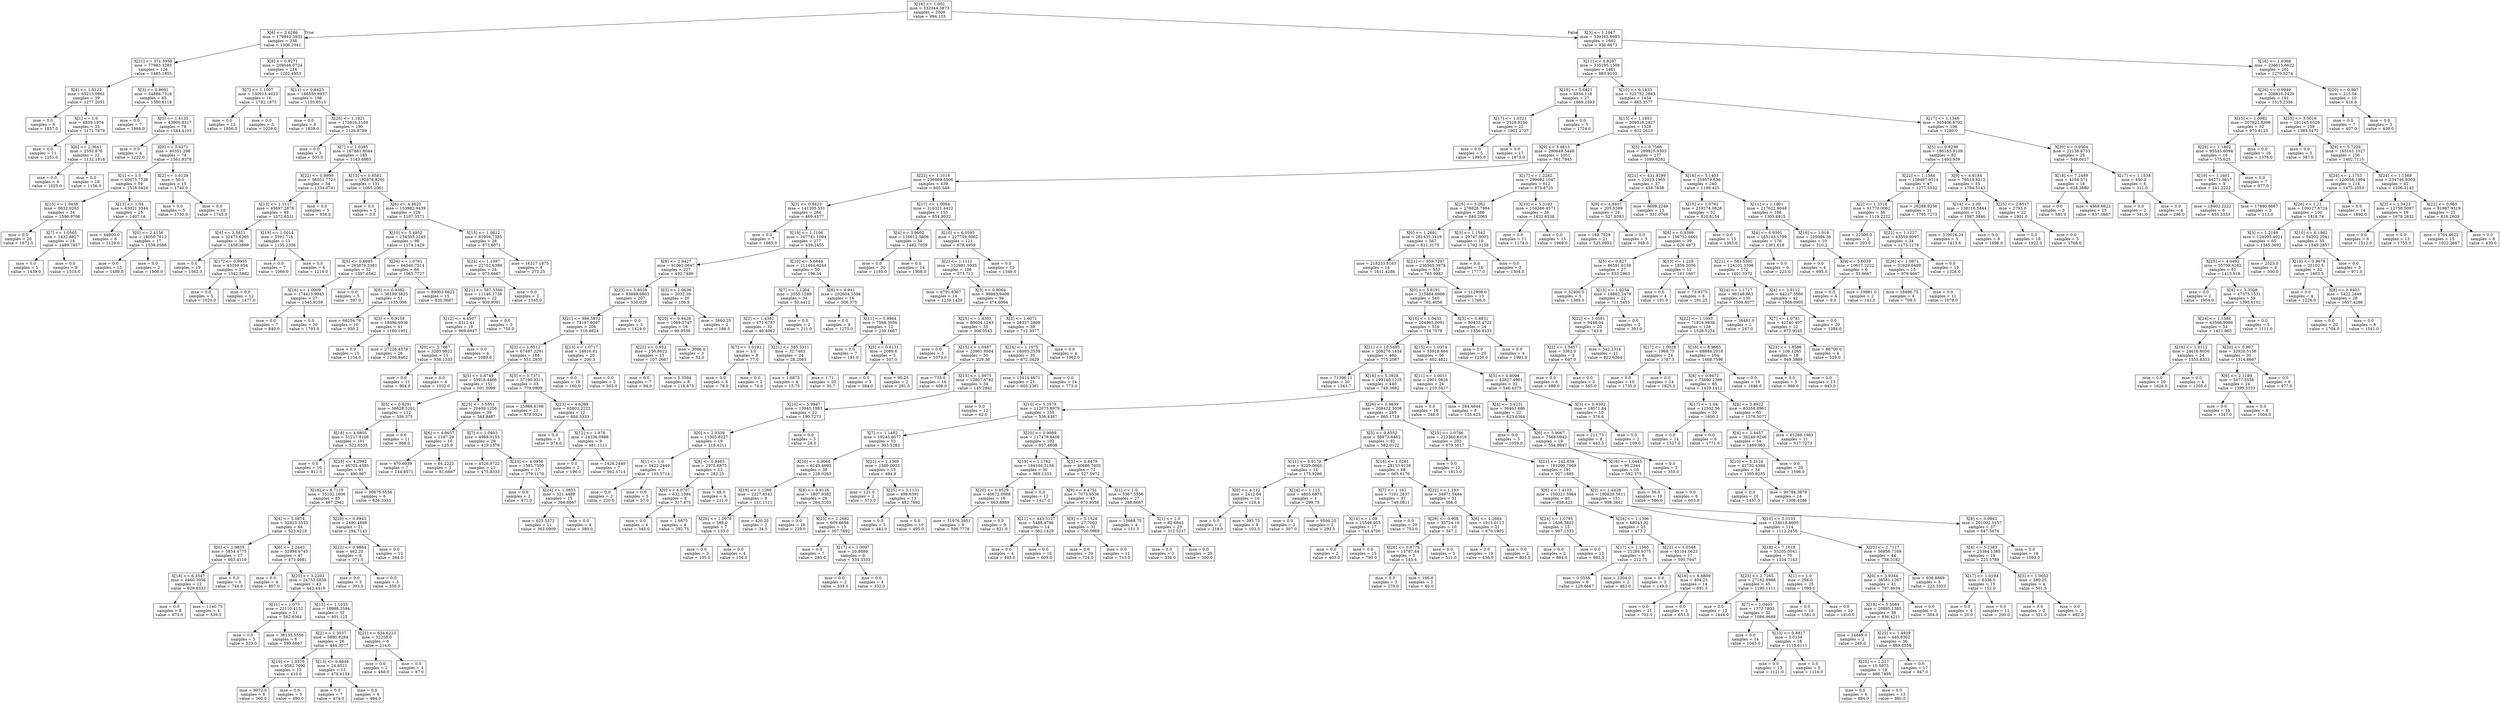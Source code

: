 digraph Tree {
node [shape=box] ;
0 [label="X[16] <= 1.002\nmse = 332044.3873\nsamples = 2000\nvalue = 994.133"] ;
1 [label="X[6] <= 3.6286\nmse = 179842.3932\nsamples = 338\nvalue = 1306.2041"] ;
0 -> 1 [labeldistance=2.5, labelangle=45, headlabel="True"] ;
2 [label="X[21] <= 371.3958\nmse = 77983.3285\nsamples = 124\nvalue = 1485.1855"] ;
1 -> 2 ;
3 [label="X[4] <= 1.8123\nmse = 65215.0861\nsamples = 39\nvalue = 1277.2051"] ;
2 -> 3 ;
4 [label="mse = 0.0\nsamples = 6\nvalue = 1857.0"] ;
3 -> 4 ;
5 [label="X[1] <= 1.0\nmse = 4839.1974\nsamples = 33\nvalue = 1171.7879"] ;
3 -> 5 ;
6 [label="mse = 0.0\nsamples = 11\nvalue = 1251.0"] ;
5 -> 6 ;
7 [label="X[6] <= 2.3641\nmse = 2552.876\nsamples = 22\nvalue = 1132.1818"] ;
5 -> 7 ;
8 [label="mse = 0.0\nsamples = 4\nvalue = 1025.0"] ;
7 -> 8 ;
9 [label="mse = 0.0\nsamples = 18\nvalue = 1156.0"] ;
7 -> 9 ;
10 [label="X[3] <= 0.8691\nmse = 54888.7316\nsamples = 85\nvalue = 1580.6118"] ;
2 -> 10 ;
11 [label="mse = 0.0\nsamples = 7\nvalue = 1984.0"] ;
10 -> 11 ;
12 [label="X[0] <= 1.4135\nmse = 43900.8317\nsamples = 78\nvalue = 1544.4103"] ;
10 -> 12 ;
13 [label="mse = 0.0\nsamples = 4\nvalue = 1222.0"] ;
12 -> 13 ;
14 [label="X[9] <= 3.4271\nmse = 40351.298\nsamples = 74\nvalue = 1561.8378"] ;
12 -> 14 ;
15 [label="X[1] <= 1.0\nmse = 40475.7736\nsamples = 59\nvalue = 1516.5424"] ;
14 -> 15 ;
16 [label="X[15] <= 1.0438\nmse = 8632.0285\nsamples = 34\nvalue = 1596.9706"] ;
15 -> 16 ;
17 [label="mse = 0.0\nsamples = 20\nvalue = 1672.0"] ;
16 -> 17 ;
18 [label="X[7] <= 1.0565\nmse = 1432.8827\nsamples = 14\nvalue = 1489.7857"] ;
16 -> 18 ;
19 [label="mse = 0.0\nsamples = 5\nvalue = 1439.0"] ;
18 -> 19 ;
20 [label="mse = 0.0\nsamples = 9\nvalue = 1518.0"] ;
18 -> 20 ;
21 [label="X[13] <= 1.04\nmse = 63021.3344\nsamples = 25\nvalue = 1407.16"] ;
15 -> 21 ;
22 [label="mse = 44800.0\nsamples = 8\nvalue = 1129.0"] ;
21 -> 22 ;
23 [label="X[0] <= 2.4156\nmse = 18050.7612\nsamples = 17\nvalue = 1538.0588"] ;
21 -> 23 ;
24 [label="mse = 0.0\nsamples = 15\nvalue = 1489.0"] ;
23 -> 24 ;
25 [label="mse = 0.0\nsamples = 2\nvalue = 1906.0"] ;
23 -> 25 ;
26 [label="X[2] <= 1.6129\nmse = 50.0\nsamples = 15\nvalue = 1740.0"] ;
14 -> 26 ;
27 [label="mse = 0.0\nsamples = 5\nvalue = 1730.0"] ;
26 -> 27 ;
28 [label="mse = 0.0\nsamples = 10\nvalue = 1745.0"] ;
26 -> 28 ;
29 [label="X[8] <= 0.9271\nmse = 209546.0724\nsamples = 214\nvalue = 1202.4953"] ;
1 -> 29 ;
30 [label="X[7] <= 1.1007\nmse = 130913.4023\nsamples = 16\nvalue = 1782.1875"] ;
29 -> 30 ;
31 [label="mse = 0.0\nsamples = 13\nvalue = 1956.0"] ;
30 -> 31 ;
32 [label="mse = 0.0\nsamples = 3\nvalue = 1029.0"] ;
30 -> 32 ;
33 [label="X[11] <= 0.8423\nmse = 186550.8937\nsamples = 198\nvalue = 1155.6515"] ;
29 -> 33 ;
34 [label="mse = 0.0\nsamples = 8\nvalue = 1839.0"] ;
33 -> 34 ;
35 [label="X[25] <= 1.1821\nmse = 173916.1169\nsamples = 190\nvalue = 1126.8789"] ;
33 -> 35 ;
36 [label="mse = 0.0\nsamples = 5\nvalue = 505.0"] ;
35 -> 36 ;
37 [label="X[7] <= 1.0385\nmse = 167881.8044\nsamples = 185\nvalue = 1143.6865"] ;
35 -> 37 ;
38 [label="X[22] <= 0.9999\nmse = 56051.7723\nsamples = 54\nvalue = 1334.0741"] ;
37 -> 38 ;
39 [label="X[13] <= 1.1117\nmse = 45697.2878\nsamples = 49\nvalue = 1372.6531"] ;
38 -> 39 ;
40 [label="X[4] <= 3.5811\nmse = 32473.6265\nsamples = 36\nvalue = 1458.3889"] ;
39 -> 40 ;
41 [label="mse = 0.0\nsamples = 19\nvalue = 1562.0"] ;
40 -> 41 ;
42 [label="X[17] <= 0.9935\nmse = 43359.654\nsamples = 17\nvalue = 1342.5882"] ;
40 -> 42 ;
43 [label="mse = 0.0\nsamples = 5\nvalue = 1020.0"] ;
42 -> 43 ;
44 [label="mse = 0.0\nsamples = 12\nvalue = 1477.0"] ;
42 -> 44 ;
45 [label="X[19] <= 1.0014\nmse = 5591.716\nsamples = 13\nvalue = 1135.2308"] ;
39 -> 45 ;
46 [label="mse = 0.0\nsamples = 7\nvalue = 1066.0"] ;
45 -> 46 ;
47 [label="mse = 0.0\nsamples = 6\nvalue = 1216.0"] ;
45 -> 47 ;
48 [label="mse = 0.0\nsamples = 5\nvalue = 956.0"] ;
38 -> 48 ;
49 [label="X[13] <= 0.8581\nmse = 192878.8201\nsamples = 131\nvalue = 1065.2061"] ;
37 -> 49 ;
50 [label="mse = 0.0\nsamples = 5\nvalue = 3.0"] ;
49 -> 50 ;
51 [label="X[6] <= 4.4625\nmse = 153982.9439\nsamples = 126\nvalue = 1107.3571"] ;
49 -> 51 ;
52 [label="X[10] <= 5.4952\nmse = 154505.2245\nsamples = 98\nvalue = 1174.1429"] ;
51 -> 52 ;
53 [label="X[5] <= 0.8695\nmse = 265876.5381\nsamples = 32\nvalue = 1397.6562"] ;
52 -> 53 ;
54 [label="X[16] <= 1.0009\nmse = 174415.9945\nsamples = 27\nvalue = 1545.9259"] ;
53 -> 54 ;
55 [label="mse = 0.0\nsamples = 7\nvalue = 840.0"] ;
54 -> 55 ;
56 [label="mse = 0.0\nsamples = 20\nvalue = 1793.0"] ;
54 -> 56 ;
57 [label="mse = 0.0\nsamples = 5\nvalue = 597.0"] ;
53 -> 57 ;
58 [label="X[24] <= 1.0761\nmse = 64540.7514\nsamples = 66\nvalue = 1065.7727"] ;
52 -> 58 ;
59 [label="X[8] <= 0.9382\nmse = 36199.3825\nsamples = 51\nvalue = 1135.098"] ;
58 -> 59 ;
60 [label="mse = 66254.76\nsamples = 10\nvalue = 950.2"] ;
59 -> 60 ;
61 [label="X[3] <= 0.9158\nmse = 18496.6936\nsamples = 41\nvalue = 1180.1951"] ;
59 -> 61 ;
62 [label="mse = 0.0\nsamples = 15\nvalue = 1134.0"] ;
61 -> 62 ;
63 [label="mse = 27226.4379\nsamples = 26\nvalue = 1206.8462"] ;
61 -> 63 ;
64 [label="mse = 89003.6622\nsamples = 15\nvalue = 830.0667"] ;
58 -> 64 ;
65 [label="X[15] <= 1.0812\nmse = 81904.7385\nsamples = 28\nvalue = 873.6071"] ;
51 -> 65 ;
66 [label="X[24] <= 1.1097\nmse = 22752.6389\nsamples = 24\nvalue = 973.6667"] ;
65 -> 66 ;
67 [label="X[21] <= 587.3346\nmse = 11146.1736\nsamples = 22\nvalue = 939.9091"] ;
66 -> 67 ;
68 [label="X[12] <= 4.4507\nmse = 6312.41\nsamples = 19\nvalue = 969.8947"] ;
67 -> 68 ;
69 [label="X[0] <= 3.7867\nmse = 3203.9822\nsamples = 15\nvalue = 938.1333"] ;
68 -> 69 ;
70 [label="mse = 0.0\nsamples = 11\nvalue = 904.0"] ;
69 -> 70 ;
71 [label="mse = 0.0\nsamples = 4\nvalue = 1032.0"] ;
69 -> 71 ;
72 [label="mse = 0.0\nsamples = 4\nvalue = 1089.0"] ;
68 -> 72 ;
73 [label="mse = 0.0\nsamples = 3\nvalue = 750.0"] ;
67 -> 73 ;
74 [label="mse = 0.0\nsamples = 2\nvalue = 1345.0"] ;
66 -> 74 ;
75 [label="mse = 16317.1875\nsamples = 4\nvalue = 273.25"] ;
65 -> 75 ;
76 [label="X[3] <= 1.1947\nmse = 339163.8983\nsamples = 1662\nvalue = 930.6673"] ;
0 -> 76 [labeldistance=2.5, labelangle=-45, headlabel="False"] ;
77 [label="X[11] <= 0.8207\nmse = 335195.1508\nsamples = 1461\nvalue = 883.9103"] ;
76 -> 77 ;
78 [label="X[18] <= 5.6421\nmse = 6856.118\nsamples = 27\nvalue = 1869.2593"] ;
77 -> 78 ;
79 [label="X[17] <= 1.0321\nmse = 2528.9256\nsamples = 22\nvalue = 1902.2727"] ;
78 -> 79 ;
80 [label="mse = 0.0\nsamples = 5\nvalue = 1995.0"] ;
79 -> 80 ;
81 [label="mse = 0.0\nsamples = 17\nvalue = 1875.0"] ;
79 -> 81 ;
82 [label="mse = 0.0\nsamples = 5\nvalue = 1724.0"] ;
78 -> 82 ;
83 [label="X[10] <= 6.1433\nmse = 322752.2883\nsamples = 1434\nvalue = 865.3577"] ;
77 -> 83 ;
84 [label="X[13] <= 1.1953\nmse = 309318.2427\nsamples = 1328\nvalue = 832.2613"] ;
83 -> 84 ;
85 [label="X[9] <= 3.4613\nmse = 290649.5448\nsamples = 1051\nvalue = 761.7945"] ;
84 -> 85 ;
86 [label="X[22] <= 1.1018\nmse = 236969.5506\nsamples = 439\nvalue = 605.549"] ;
85 -> 86 ;
87 [label="X[3] <= 0.8423\nmse = 141205.551\nsamples = 284\nvalue = 469.4577"] ;
86 -> 87 ;
88 [label="mse = 0.0\nsamples = 7\nvalue = 1665.0"] ;
87 -> 88 ;
89 [label="X[19] <= 1.1106\nmse = 107741.1094\nsamples = 277\nvalue = 439.2455"] ;
87 -> 89 ;
90 [label="X[9] <= 2.9427\nmse = 91062.0647\nsamples = 227\nvalue = 492.7489"] ;
89 -> 90 ;
91 [label="X[23] <= 5.6039\nmse = 83889.6803\nsamples = 207\nvalue = 530.029"] ;
90 -> 91 ;
92 [label="X[21] <= 986.5872\nmse = 73197.8097\nsamples = 204\nvalue = 516.8824"] ;
91 -> 92 ;
93 [label="X[2] <= 1.6512\nmse = 67487.2291\nsamples = 184\nvalue = 551.2935"] ;
92 -> 93 ;
94 [label="X[5] <= 0.8749\nmse = 55918.4486\nsamples = 151\nvalue = 501.5099"] ;
93 -> 94 ;
95 [label="X[5] <= 0.8291\nmse = 56628.5201\nsamples = 112\nvalue = 556.375"] ;
94 -> 95 ;
96 [label="X[18] <= 4.8805\nmse = 51217.8106\nsamples = 101\nvalue = 522.6535"] ;
95 -> 96 ;
97 [label="mse = 0.0\nsamples = 10\nvalue = 811.0"] ;
96 -> 97 ;
98 [label="X[25] <= 4.2982\nmse = 46705.4385\nsamples = 91\nvalue = 490.967"] ;
96 -> 98 ;
99 [label="X[18] <= 8.7119\nmse = 35102.1606\nsamples = 85\nvalue = 467.2941"] ;
98 -> 99 ;
100 [label="X[4] <= 5.0874\nmse = 32823.3533\nsamples = 64\nvalue = 523.9219"] ;
99 -> 100 ;
101 [label="X[0] <= 1.9835\nmse = 5854.4775\nsamples = 17\nvalue = 663.4118"] ;
100 -> 101 ;
102 [label="X[18] <= 6.3547\nmse = 4460.3056\nsamples = 12\nvalue = 629.8333"] ;
101 -> 102 ;
103 [label="mse = 0.0\nsamples = 8\nvalue = 675.0"] ;
102 -> 103 ;
104 [label="mse = 1140.75\nsamples = 4\nvalue = 539.5"] ;
102 -> 104 ;
105 [label="mse = 0.0\nsamples = 5\nvalue = 744.0"] ;
101 -> 105 ;
106 [label="X[6] <= 2.2443\nmse = 32994.6745\nsamples = 47\nvalue = 473.4681"] ;
100 -> 106 ;
107 [label="mse = 0.0\nsamples = 4\nvalue = 807.0"] ;
106 -> 107 ;
108 [label="X[25] <= 3.2202\nmse = 24753.0838\nsamples = 43\nvalue = 442.4419"] ;
106 -> 108 ;
109 [label="X[11] <= 1.073\nmse = 22110.4132\nsamples = 11\nvalue = 562.6364"] ;
108 -> 109 ;
110 [label="mse = 0.0\nsamples = 5\nvalue = 523.0"] ;
109 -> 110 ;
111 [label="mse = 38135.5556\nsamples = 6\nvalue = 595.6667"] ;
109 -> 111 ;
112 [label="X[13] <= 1.1033\nmse = 18988.3594\nsamples = 32\nvalue = 401.125"] ;
108 -> 112 ;
113 [label="X[2] <= 1.3037\nmse = 5980.8284\nsamples = 26\nvalue = 444.3077"] ;
112 -> 113 ;
114 [label="X[19] <= 1.0376\nmse = 9582.7692\nsamples = 13\nvalue = 410.0"] ;
113 -> 114 ;
115 [label="mse = 9072.0\nsamples = 8\nvalue = 360.0"] ;
114 -> 115 ;
116 [label="mse = 0.0\nsamples = 5\nvalue = 490.0"] ;
114 -> 116 ;
117 [label="X[13] <= 0.9846\nmse = 24.8521\nsamples = 13\nvalue = 478.6154"] ;
113 -> 117 ;
118 [label="mse = 0.0\nsamples = 7\nvalue = 474.0"] ;
117 -> 118 ;
119 [label="mse = 0.0\nsamples = 6\nvalue = 484.0"] ;
117 -> 119 ;
120 [label="X[21] <= 634.6223\nmse = 32258.0\nsamples = 6\nvalue = 214.0"] ;
112 -> 120 ;
121 [label="mse = 0.0\nsamples = 2\nvalue = 468.0"] ;
120 -> 121 ;
122 [label="mse = 0.0\nsamples = 4\nvalue = 87.0"] ;
120 -> 122 ;
123 [label="X[20] <= 0.8943\nmse = 2490.4898\nsamples = 21\nvalue = 294.7143"] ;
99 -> 123 ;
124 [label="X[22] <= 0.9884\nmse = 462.25\nsamples = 6\nvalue = 371.5"] ;
123 -> 124 ;
125 [label="mse = 0.0\nsamples = 3\nvalue = 393.0"] ;
124 -> 125 ;
126 [label="mse = 0.0\nsamples = 3\nvalue = 350.0"] ;
124 -> 126 ;
127 [label="mse = 0.0\nsamples = 15\nvalue = 264.0"] ;
123 -> 127 ;
128 [label="mse = 90675.5556\nsamples = 6\nvalue = 826.3333"] ;
98 -> 128 ;
129 [label="mse = 0.0\nsamples = 11\nvalue = 866.0"] ;
95 -> 129 ;
130 [label="X[25] <= 3.5551\nmse = 20409.1256\nsamples = 39\nvalue = 343.9487"] ;
94 -> 130 ;
131 [label="X[6] <= 4.8637\nmse = 1187.29\nsamples = 10\nvalue = 125.9"] ;
130 -> 131 ;
132 [label="mse = 470.6939\nsamples = 7\nvalue = 144.8571"] ;
131 -> 132 ;
133 [label="mse = 64.2222\nsamples = 3\nvalue = 81.6667"] ;
131 -> 133 ;
134 [label="X[7] <= 1.0403\nmse = 4989.0155\nsamples = 29\nvalue = 419.1379"] ;
130 -> 134 ;
135 [label="mse = 4326.9722\nsamples = 12\nvalue = 475.8333"] ;
134 -> 135 ;
136 [label="X[23] <= 4.0956\nmse = 1585.7509\nsamples = 17\nvalue = 379.1176"] ;
134 -> 136 ;
137 [label="mse = 0.0\nsamples = 2\nvalue = 471.0"] ;
136 -> 137 ;
138 [label="X[24] <= 1.0853\nmse = 521.4489\nsamples = 15\nvalue = 366.8667"] ;
136 -> 138 ;
139 [label="mse = 625.5372\nsamples = 11\nvalue = 362.0909"] ;
138 -> 139 ;
140 [label="mse = 0.0\nsamples = 4\nvalue = 380.0"] ;
138 -> 140 ;
141 [label="X[5] <= 0.7371\nmse = 57190.9311\nsamples = 33\nvalue = 779.0909"] ;
93 -> 141 ;
142 [label="mse = 25988.6168\nsamples = 21\nvalue = 878.9524"] ;
141 -> 142 ;
143 [label="X[23] <= 4.6269\nmse = 63803.2222\nsamples = 12\nvalue = 604.3333"] ;
141 -> 143 ;
144 [label="mse = 0.0\nsamples = 3\nvalue = 974.0"] ;
143 -> 144 ;
145 [label="X[12] <= 1.878\nmse = 24336.0988\nsamples = 9\nvalue = 481.1111"] ;
143 -> 145 ;
146 [label="mse = 0.0\nsamples = 2\nvalue = 196.0"] ;
145 -> 146 ;
147 [label="mse = 1428.2449\nsamples = 7\nvalue = 562.5714"] ;
145 -> 147 ;
148 [label="X[13] <= 1.0717\nmse = 14616.81\nsamples = 20\nvalue = 200.3"] ;
92 -> 148 ;
149 [label="mse = 0.0\nsamples = 18\nvalue = 160.0"] ;
148 -> 149 ;
150 [label="mse = 0.0\nsamples = 2\nvalue = 563.0"] ;
148 -> 150 ;
151 [label="mse = 0.0\nsamples = 3\nvalue = 1424.0"] ;
91 -> 151 ;
152 [label="X[3] <= 1.0636\nmse = 2032.39\nsamples = 20\nvalue = 106.9"] ;
90 -> 152 ;
153 [label="X[20] <= 0.9428\nmse = 1069.2747\nsamples = 18\nvalue = 98.0556"] ;
152 -> 153 ;
154 [label="X[22] <= 0.952\nmse = 156.8622\nsamples = 15\nvalue = 107.2667"] ;
153 -> 154 ;
155 [label="mse = 0.0\nsamples = 7\nvalue = 94.0"] ;
154 -> 155 ;
156 [label="mse = 5.3594\nsamples = 8\nvalue = 118.875"] ;
154 -> 156 ;
157 [label="mse = 3086.0\nsamples = 3\nvalue = 52.0"] ;
153 -> 157 ;
158 [label="mse = 3660.25\nsamples = 2\nvalue = 186.5"] ;
152 -> 158 ;
159 [label="X[10] <= 5.6844\nmse = 111464.6244\nsamples = 50\nvalue = 196.34"] ;
89 -> 159 ;
160 [label="X[7] <= 1.1204\nmse = 2055.1289\nsamples = 34\nvalue = 50.4412"] ;
159 -> 160 ;
161 [label="X[2] <= 1.4391\nmse = 471.6787\nsamples = 32\nvalue = 40.4062"] ;
160 -> 161 ;
162 [label="X[7] <= 1.0192\nmse = 3.0\nsamples = 8\nvalue = 77.0"] ;
161 -> 162 ;
163 [label="mse = 0.0\nsamples = 6\nvalue = 78.0"] ;
162 -> 163 ;
164 [label="mse = 0.0\nsamples = 2\nvalue = 74.0"] ;
162 -> 164 ;
165 [label="X[21] <= 585.3311\nmse = 32.7483\nsamples = 24\nvalue = 28.2083"] ;
161 -> 165 ;
166 [label="mse = 1.6875\nsamples = 4\nvalue = 15.75"] ;
165 -> 166 ;
167 [label="mse = 1.71\nsamples = 20\nvalue = 30.7"] ;
165 -> 167 ;
168 [label="mse = 0.0\nsamples = 2\nvalue = 211.0"] ;
160 -> 168 ;
169 [label="X[8] <= 0.941\nmse = 202604.3594\nsamples = 16\nvalue = 506.375"] ;
159 -> 169 ;
170 [label="mse = 0.0\nsamples = 4\nvalue = 1275.0"] ;
169 -> 170 ;
171 [label="X[11] <= 0.9864\nmse = 7568.3056\nsamples = 12\nvalue = 250.1667"] ;
169 -> 171 ;
172 [label="mse = 0.0\nsamples = 7\nvalue = 181.0"] ;
171 -> 172 ;
173 [label="X[5] <= 0.8131\nmse = 2089.6\nsamples = 5\nvalue = 347.0"] ;
171 -> 173 ;
174 [label="mse = 0.0\nsamples = 3\nvalue = 384.0"] ;
173 -> 174 ;
175 [label="mse = 90.25\nsamples = 2\nvalue = 291.5"] ;
173 -> 175 ;
176 [label="X[17] <= 1.0094\nmse = 316321.4422\nsamples = 155\nvalue = 854.9032"] ;
86 -> 176 ;
177 [label="X[4] <= 3.9602\nmse = 126612.5606\nsamples = 34\nvalue = 1482.7059"] ;
176 -> 177 ;
178 [label="mse = 0.0\nsamples = 20\nvalue = 1185.0"] ;
177 -> 178 ;
179 [label="mse = 0.0\nsamples = 14\nvalue = 1908.0"] ;
177 -> 179 ;
180 [label="X[10] <= 6.0595\nmse = 227759.5062\nsamples = 121\nvalue = 678.4959"] ;
176 -> 180 ;
181 [label="X[2] <= 1.1111\nmse = 152981.5935\nsamples = 108\nvalue = 573.713"] ;
180 -> 181 ;
182 [label="mse = 6791.8367\nsamples = 14\nvalue = 1239.1429"] ;
181 -> 182 ;
183 [label="X[5] <= 0.9064\nmse = 98983.9408\nsamples = 94\nvalue = 474.6064"] ;
181 -> 183 ;
184 [label="X[25] <= 1.4303\nmse = 80604.1243\nsamples = 55\nvalue = 306.0545"] ;
183 -> 184 ;
185 [label="mse = 0.0\nsamples = 5\nvalue = 1073.0"] ;
184 -> 185 ;
186 [label="X[15] <= 1.0467\nmse = 23961.9504\nsamples = 50\nvalue = 229.36"] ;
184 -> 186 ;
187 [label="mse = 735.0\nsamples = 16\nvalue = 408.0"] ;
186 -> 187 ;
188 [label="X[15] <= 1.0975\nmse = 12807.6782\nsamples = 34\nvalue = 145.2941"] ;
186 -> 188 ;
189 [label="X[10] <= 5.9947\nmse = 13945.1983\nsamples = 22\nvalue = 190.7273"] ;
188 -> 189 ;
190 [label="X[0] <= 2.9339\nmse = 11305.8227\nsamples = 19\nvalue = 216.4211"] ;
189 -> 190 ;
191 [label="X[1] <= 1.0\nmse = 5422.2449\nsamples = 7\nvalue = 103.5714"] ;
190 -> 191 ;
192 [label="mse = 0.0\nsamples = 2\nvalue = 220.0"] ;
191 -> 192 ;
193 [label="mse = 0.0\nsamples = 5\nvalue = 57.0"] ;
191 -> 193 ;
194 [label="X[8] <= 0.9465\nmse = 2975.6875\nsamples = 12\nvalue = 282.25"] ;
190 -> 194 ;
195 [label="X[0] <= 4.0707\nmse = 632.1094\nsamples = 8\nvalue = 317.875"] ;
194 -> 195 ;
196 [label="mse = 0.0\nsamples = 4\nvalue = 343.0"] ;
195 -> 196 ;
197 [label="mse = 1.6875\nsamples = 4\nvalue = 292.75"] ;
195 -> 197 ;
198 [label="mse = 48.0\nsamples = 4\nvalue = 211.0"] ;
194 -> 198 ;
199 [label="mse = 0.0\nsamples = 3\nvalue = 28.0"] ;
189 -> 199 ;
200 [label="mse = 0.0\nsamples = 12\nvalue = 62.0"] ;
188 -> 200 ;
201 [label="X[2] <= 1.6071\nmse = 28337.2899\nsamples = 39\nvalue = 712.3077"] ;
183 -> 201 ;
202 [label="X[24] <= 1.1075\nmse = 16003.2539\nsamples = 35\nvalue = 672.3429"] ;
201 -> 202 ;
203 [label="mse = 15414.4671\nsamples = 21\nvalue = 605.2381"] ;
202 -> 203 ;
204 [label="mse = 0.0\nsamples = 14\nvalue = 773.0"] ;
202 -> 204 ;
205 [label="mse = 0.0\nsamples = 4\nvalue = 1062.0"] ;
201 -> 205 ;
206 [label="mse = 0.0\nsamples = 13\nvalue = 1549.0"] ;
180 -> 206 ;
207 [label="X[17] <= 1.2282\nmse = 299082.1047\nsamples = 612\nvalue = 873.8725"] ;
85 -> 207 ;
208 [label="X[25] <= 5.262\nmse = 278828.7884\nsamples = 586\nvalue = 840.2065"] ;
207 -> 208 ;
209 [label="X[0] <= 1.2691\nmse = 261435.3419\nsamples = 567\nvalue = 811.3175"] ;
208 -> 209 ;
210 [label="mse = 218253.8163\nsamples = 14\nvalue = 1811.4286"] ;
209 -> 210 ;
211 [label="X[21] <= 959.7297\nmse = 236565.3978\nsamples = 553\nvalue = 785.9982"] ;
209 -> 211 ;
212 [label="X[0] <= 5.6191\nmse = 215864.8966\nsamples = 540\nvalue = 762.4056"] ;
211 -> 212 ;
213 [label="X[16] <= 1.0433\nmse = 204965.0091\nsamples = 516\nvalue = 734.7578"] ;
212 -> 213 ;
214 [label="X[21] <= 10.5493\nmse = 208276.1434\nsamples = 460\nvalue = 775.2087"] ;
213 -> 214 ;
215 [label="mse = 71396.11\nsamples = 20\nvalue = 1343.7"] ;
214 -> 215 ;
216 [label="X[18] <= 5.3928\nmse = 199140.1235\nsamples = 440\nvalue = 749.3682"] ;
214 -> 216 ;
217 [label="X[10] <= 5.3578\nmse = 112075.8979\nsamples = 155\nvalue = 536.4387"] ;
216 -> 217 ;
218 [label="X[7] <= 1.1482\nmse = 19243.6077\nsamples = 53\nvalue = 303.5283"] ;
217 -> 218 ;
219 [label="X[20] <= 0.9068\nmse = 6149.4993\nsamples = 38\nvalue = 228.0263"] ;
218 -> 219 ;
220 [label="X[19] <= 1.1288\nmse = 2227.6543\nsamples = 9\nvalue = 111.1111"] ;
219 -> 220 ;
221 [label="X[26] <= 1.0976\nmse = 588.0\nsamples = 7\nvalue = 133.0"] ;
220 -> 221 ;
222 [label="mse = 0.0\nsamples = 3\nvalue = 105.0"] ;
221 -> 222 ;
223 [label="mse = 0.0\nsamples = 4\nvalue = 154.0"] ;
221 -> 223 ;
224 [label="mse = 420.25\nsamples = 2\nvalue = 34.5"] ;
220 -> 224 ;
225 [label="X[8] <= 0.9126\nmse = 1807.9382\nsamples = 29\nvalue = 264.3103"] ;
219 -> 225 ;
226 [label="mse = 0.0\nsamples = 16\nvalue = 229.0"] ;
225 -> 226 ;
227 [label="X[23] <= 2.2682\nmse = 609.8698\nsamples = 13\nvalue = 307.7692"] ;
225 -> 227 ;
228 [label="mse = 0.0\nsamples = 7\nvalue = 285.0"] ;
227 -> 228 ;
229 [label="X[17] <= 1.0097\nmse = 10.8889\nsamples = 6\nvalue = 334.3333"] ;
227 -> 229 ;
230 [label="mse = 0.0\nsamples = 2\nvalue = 339.0"] ;
229 -> 230 ;
231 [label="mse = 0.0\nsamples = 4\nvalue = 332.0"] ;
229 -> 231 ;
232 [label="X[22] <= 1.1369\nmse = 1389.0933\nsamples = 15\nvalue = 494.8"] ;
218 -> 232 ;
233 [label="mse = 121.0\nsamples = 2\nvalue = 573.0"] ;
232 -> 233 ;
234 [label="X[25] <= 3.1131\nmse = 498.6391\nsamples = 13\nvalue = 482.7692"] ;
232 -> 234 ;
235 [label="mse = 0.0\nsamples = 3\nvalue = 442.0"] ;
234 -> 235 ;
236 [label="mse = 0.0\nsamples = 10\nvalue = 495.0"] ;
234 -> 236 ;
237 [label="X[20] <= 0.9089\nmse = 117478.6406\nsamples = 102\nvalue = 657.4608"] ;
217 -> 237 ;
238 [label="X[19] <= 1.1762\nmse = 164164.5156\nsamples = 30\nvalue = 969.1333"] ;
237 -> 238 ;
239 [label="X[20] <= 0.8529\nmse = 40672.0988\nsamples = 18\nvalue = 663.8889"] ;
238 -> 239 ;
240 [label="mse = 31976.3951\nsamples = 9\nvalue = 506.7778"] ;
239 -> 240 ;
241 [label="mse = 0.0\nsamples = 9\nvalue = 821.0"] ;
239 -> 241 ;
242 [label="mse = 0.0\nsamples = 12\nvalue = 1427.0"] ;
238 -> 242 ;
243 [label="X[5] <= 0.8479\nmse = 40686.7405\nsamples = 72\nvalue = 527.5972"] ;
237 -> 243 ;
244 [label="X[9] <= 4.4751\nmse = 7073.9536\nsamples = 45\nvalue = 670.9556"] ;
243 -> 244 ;
245 [label="X[21] <= 443.5127\nmse = 5488.9796\nsamples = 14\nvalue = 562.1429"] ;
244 -> 245 ;
246 [label="mse = 0.0\nsamples = 4\nvalue = 445.0"] ;
245 -> 246 ;
247 [label="mse = 0.0\nsamples = 10\nvalue = 609.0"] ;
245 -> 247 ;
248 [label="X[9] <= 5.1528\nmse = 27.7003\nsamples = 31\nvalue = 720.0968"] ;
244 -> 248 ;
249 [label="mse = 0.0\nsamples = 20\nvalue = 724.0"] ;
248 -> 249 ;
250 [label="mse = 0.0\nsamples = 11\nvalue = 713.0"] ;
248 -> 250 ;
251 [label="X[1] <= 1.0\nmse = 5367.5556\nsamples = 27\nvalue = 288.6667"] ;
243 -> 251 ;
252 [label="mse = 13668.75\nsamples = 4\nvalue = 151.5"] ;
251 -> 252 ;
253 [label="X[1] <= 1.0\nmse = 82.6843\nsamples = 23\nvalue = 312.5217"] ;
251 -> 253 ;
254 [label="mse = 0.0\nsamples = 3\nvalue = 336.0"] ;
253 -> 254 ;
255 [label="mse = 0.0\nsamples = 20\nvalue = 309.0"] ;
253 -> 255 ;
256 [label="X[26] <= 0.9839\nmse = 208422.3038\nsamples = 285\nvalue = 865.1719"] ;
216 -> 256 ;
257 [label="X[5] <= 0.8552\nmse = 58873.6462\nsamples = 82\nvalue = 582.0122"] ;
256 -> 257 ;
258 [label="X[11] <= 0.9179\nmse = 9229.0663\nsamples = 14\nvalue = 175.9286"] ;
257 -> 258 ;
259 [label="X[0] <= 4.112\nmse = 2412.64\nsamples = 10\nvalue = 126.4"] ;
258 -> 259 ;
260 [label="mse = 0.0\nsamples = 2\nvalue = 218.0"] ;
259 -> 260 ;
261 [label="mse = 393.75\nsamples = 8\nvalue = 103.5"] ;
259 -> 261 ;
262 [label="X[24] <= 1.115\nmse = 4805.6875\nsamples = 4\nvalue = 299.75"] ;
258 -> 262 ;
263 [label="mse = 0.0\nsamples = 2\nvalue = 307.0"] ;
262 -> 263 ;
264 [label="mse = 9506.25\nsamples = 2\nvalue = 292.5"] ;
262 -> 264 ;
265 [label="X[16] <= 1.0261\nmse = 28153.9126\nsamples = 68\nvalue = 665.6176"] ;
257 -> 265 ;
266 [label="X[7] <= 1.161\nmse = 7161.2637\nsamples = 37\nvalue = 749.0811"] ;
265 -> 266 ;
267 [label="X[14] <= 1.09\nmse = 15546.955\nsamples = 17\nvalue = 744.4706"] ;
266 -> 267 ;
268 [label="mse = 0.0\nsamples = 2\nvalue = 403.0"] ;
267 -> 268 ;
269 [label="mse = 0.0\nsamples = 15\nvalue = 790.0"] ;
267 -> 269 ;
270 [label="mse = 0.0\nsamples = 20\nvalue = 753.0"] ;
266 -> 270 ;
271 [label="X[22] <= 1.193\nmse = 34971.5484\nsamples = 31\nvalue = 566.0"] ;
265 -> 271 ;
272 [label="X[26] <= 0.908\nmse = 33724.16\nsamples = 10\nvalue = 347.2"] ;
271 -> 272 ;
273 [label="X[26] <= 0.8776\nmse = 13787.44\nsamples = 5\nvalue = 183.4"] ;
272 -> 273 ;
274 [label="mse = 0.0\nsamples = 3\nvalue = 279.0"] ;
273 -> 274 ;
275 [label="mse = 196.0\nsamples = 2\nvalue = 40.0"] ;
273 -> 275 ;
276 [label="mse = 0.0\nsamples = 5\nvalue = 511.0"] ;
272 -> 276 ;
277 [label="X[6] <= 4.2664\nmse = 1913.0113\nsamples = 21\nvalue = 670.1905"] ;
271 -> 277 ;
278 [label="mse = 0.0\nsamples = 19\nvalue = 656.0"] ;
277 -> 278 ;
279 [label="mse = 0.0\nsamples = 2\nvalue = 805.0"] ;
277 -> 279 ;
280 [label="X[25] <= 1.0786\nmse = 223360.6316\nsamples = 203\nvalue = 979.5517"] ;
256 -> 280 ;
281 [label="mse = 0.0\nsamples = 12\nvalue = 1813.0"] ;
280 -> 281 ;
282 [label="X[21] <= 142.839\nmse = 191009.7969\nsamples = 191\nvalue = 927.1885"] ;
280 -> 282 ;
283 [label="X[6] <= 1.4103\nmse = 100321.5944\nsamples = 40\nvalue = 658.425"] ;
282 -> 283 ;
284 [label="X[24] <= 1.0795\nmse = 1636.3822\nsamples = 15\nvalue = 967.1333"] ;
283 -> 284 ;
285 [label="mse = 0.0\nsamples = 2\nvalue = 864.0"] ;
284 -> 285 ;
286 [label="mse = 0.0\nsamples = 13\nvalue = 983.0"] ;
284 -> 286 ;
287 [label="X[24] <= 1.1396\nmse = 68043.92\nsamples = 25\nvalue = 473.2"] ;
283 -> 287 ;
288 [label="X[17] <= 1.1565\nmse = 21284.9375\nsamples = 8\nvalue = 212.75"] ;
287 -> 288 ;
289 [label="mse = 0.5556\nsamples = 6\nvalue = 129.6667"] ;
288 -> 289 ;
290 [label="mse = 2304.0\nsamples = 2\nvalue = 462.0"] ;
288 -> 290 ;
291 [label="X[22] <= 1.0548\nmse = 43104.0623\nsamples = 17\nvalue = 595.7647"] ;
287 -> 291 ;
292 [label="mse = 0.0\nsamples = 3\nvalue = 149.0"] ;
291 -> 292 ;
293 [label="X[18] <= 6.8809\nmse = 404.25\nsamples = 14\nvalue = 691.5"] ;
291 -> 293 ;
294 [label="mse = 0.0\nsamples = 11\nvalue = 702.0"] ;
293 -> 294 ;
295 [label="mse = 0.0\nsamples = 3\nvalue = 653.0"] ;
293 -> 295 ;
296 [label="X[2] <= 1.4428\nmse = 190829.5611\nsamples = 151\nvalue = 998.3841"] ;
282 -> 296 ;
297 [label="X[10] <= 5.3135\nmse = 134618.8695\nsamples = 114\nvalue = 1112.2456"] ;
296 -> 297 ;
298 [label="X[18] <= 7.1018\nmse = 55205.0041\nsamples = 70\nvalue = 1334.7143"] ;
297 -> 298 ;
299 [label="X[25] <= 2.7265\nmse = 27162.8988\nsamples = 45\nvalue = 1190.1111"] ;
298 -> 299 ;
300 [label="mse = 0.0\nsamples = 13\nvalue = 1444.0"] ;
299 -> 300 ;
301 [label="X[7] <= 1.0403\nmse = 1372.7803\nsamples = 32\nvalue = 1086.9688"] ;
299 -> 301 ;
302 [label="mse = 0.0\nsamples = 14\nvalue = 1045.0"] ;
301 -> 302 ;
303 [label="X[13] <= 0.8817\nmse = 5.0154\nsamples = 18\nvalue = 1119.6111"] ;
301 -> 303 ;
304 [label="mse = 0.0\nsamples = 13\nvalue = 1121.0"] ;
303 -> 304 ;
305 [label="mse = 0.0\nsamples = 5\nvalue = 1116.0"] ;
303 -> 305 ;
306 [label="X[1] <= 1.0\nmse = 294.0\nsamples = 25\nvalue = 1595.0"] ;
298 -> 306 ;
307 [label="mse = 0.0\nsamples = 15\nvalue = 1581.0"] ;
306 -> 307 ;
308 [label="mse = 0.0\nsamples = 10\nvalue = 1616.0"] ;
306 -> 308 ;
309 [label="X[25] <= 1.7117\nmse = 56956.7169\nsamples = 44\nvalue = 758.3182"] ;
297 -> 309 ;
310 [label="X[0] <= 3.9344\nmse = 38581.1267\nsamples = 41\nvalue = 797.4634"] ;
309 -> 310 ;
311 [label="X[18] <= 5.5084\nmse = 20885.1385\nsamples = 38\nvalue = 836.4211"] ;
310 -> 311 ;
312 [label="mse = 24649.0\nsamples = 2\nvalue = 249.0"] ;
311 -> 312 ;
313 [label="X[25] <= 1.4829\nmse = 440.8302\nsamples = 36\nvalue = 869.0556"] ;
311 -> 313 ;
314 [label="X[25] <= 1.227\nmse = 10.5873\nsamples = 19\nvalue = 888.7895"] ;
313 -> 314 ;
315 [label="mse = 0.0\nsamples = 6\nvalue = 884.0"] ;
314 -> 315 ;
316 [label="mse = 0.0\nsamples = 13\nvalue = 891.0"] ;
314 -> 316 ;
317 [label="mse = 0.0\nsamples = 17\nvalue = 847.0"] ;
313 -> 317 ;
318 [label="mse = 0.0\nsamples = 3\nvalue = 304.0"] ;
310 -> 318 ;
319 [label="mse = 938.8889\nsamples = 3\nvalue = 223.3333"] ;
309 -> 319 ;
320 [label="X[8] <= 0.9843\nmse = 201002.5157\nsamples = 37\nvalue = 647.5676"] ;
296 -> 320 ;
321 [label="X[4] <= 5.2383\nmse = 25384.1385\nsamples = 19\nvalue = 225.5789"] ;
320 -> 321 ;
322 [label="X[17] <= 1.0194\nmse = 6336.0\nsamples = 15\nvalue = 152.0"] ;
321 -> 322 ;
323 [label="mse = 0.0\nsamples = 4\nvalue = 20.0"] ;
322 -> 323 ;
324 [label="mse = 0.0\nsamples = 11\nvalue = 200.0"] ;
322 -> 324 ;
325 [label="X[3] <= 1.0652\nmse = 380.25\nsamples = 4\nvalue = 501.5"] ;
321 -> 325 ;
326 [label="mse = 0.0\nsamples = 2\nvalue = 521.0"] ;
325 -> 326 ;
327 [label="mse = 0.0\nsamples = 2\nvalue = 482.0"] ;
325 -> 327 ;
328 [label="mse = 0.0\nsamples = 18\nvalue = 1093.0"] ;
320 -> 328 ;
329 [label="X[15] <= 1.0374\nmse = 53918.464\nsamples = 56\nvalue = 402.4821"] ;
213 -> 329 ;
330 [label="X[11] <= 1.0011\nmse = 2901.0816\nsamples = 24\nvalue = 210.5417"] ;
329 -> 330 ;
331 [label="mse = 0.0\nsamples = 16\nvalue = 248.0"] ;
330 -> 331 ;
332 [label="mse = 284.4844\nsamples = 8\nvalue = 135.625"] ;
330 -> 332 ;
333 [label="X[5] <= 0.8094\nmse = 43827.4961\nsamples = 32\nvalue = 546.4375"] ;
329 -> 333 ;
334 [label="X[4] <= 3.4231\nmse = 36463.686\nsamples = 22\nvalue = 623.6364"] ;
333 -> 334 ;
335 [label="mse = 0.0\nsamples = 3\nvalue = 1059.0"] ;
334 -> 335 ;
336 [label="X[6] <= 5.9067\nmse = 7568.0942\nsamples = 19\nvalue = 554.8947"] ;
334 -> 336 ;
337 [label="X[16] <= 1.0445\nmse = 90.2344\nsamples = 16\nvalue = 592.375"] ;
336 -> 337 ;
338 [label="mse = 36.0\nsamples = 10\nvalue = 586.0"] ;
337 -> 338 ;
339 [label="mse = 0.0\nsamples = 6\nvalue = 603.0"] ;
337 -> 339 ;
340 [label="mse = 0.0\nsamples = 3\nvalue = 355.0"] ;
336 -> 340 ;
341 [label="X[3] <= 0.9392\nmse = 18071.84\nsamples = 10\nvalue = 376.6"] ;
333 -> 341 ;
342 [label="mse = 211.75\nsamples = 8\nvalue = 443.5"] ;
341 -> 342 ;
343 [label="mse = 0.0\nsamples = 2\nvalue = 109.0"] ;
341 -> 343 ;
344 [label="X[3] <= 0.8831\nmse = 80433.4722\nsamples = 24\nvalue = 1356.8333"] ;
212 -> 344 ;
345 [label="mse = 0.0\nsamples = 20\nvalue = 1230.0"] ;
344 -> 345 ;
346 [label="mse = 0.0\nsamples = 4\nvalue = 1991.0"] ;
344 -> 346 ;
347 [label="mse = 112908.0\nsamples = 13\nvalue = 1766.0"] ;
211 -> 347 ;
348 [label="X[3] <= 1.1542\nmse = 29747.9003\nsamples = 19\nvalue = 1702.3158"] ;
208 -> 348 ;
349 [label="mse = 0.0\nsamples = 16\nvalue = 1777.0"] ;
348 -> 349 ;
350 [label="mse = 0.0\nsamples = 3\nvalue = 1304.0"] ;
348 -> 350 ;
351 [label="X[10] <= 5.3193\nmse = 154266.4571\nsamples = 26\nvalue = 1632.6538"] ;
207 -> 351 ;
352 [label="mse = 0.0\nsamples = 11\nvalue = 1174.0"] ;
351 -> 352 ;
353 [label="mse = 0.0\nsamples = 15\nvalue = 1969.0"] ;
351 -> 353 ;
354 [label="X[5] <= 0.7566\nmse = 289825.9303\nsamples = 277\nvalue = 1099.6282"] ;
84 -> 354 ;
355 [label="X[21] <= 431.9299\nmse = 12023.1965\nsamples = 37\nvalue = 458.7838"] ;
354 -> 355 ;
356 [label="X[9] <= 4.8407\nmse = 205.0399\nsamples = 24\nvalue = 527.9583"] ;
355 -> 356 ;
357 [label="mse = 168.7528\nsamples = 21\nvalue = 525.0952"] ;
356 -> 357 ;
358 [label="mse = 0.0\nsamples = 3\nvalue = 548.0"] ;
356 -> 358 ;
359 [label="mse = 8698.2249\nsamples = 13\nvalue = 331.0769"] ;
355 -> 359 ;
360 [label="X[18] <= 5.1403\nmse = 259579.636\nsamples = 240\nvalue = 1198.425"] ;
354 -> 360 ;
361 [label="X[15] <= 1.0762\nmse = 219274.0828\nsamples = 52\nvalue = 810.6154"] ;
360 -> 361 ;
362 [label="X[8] <= 0.9399\nmse = 156752.6601\nsamples = 39\nvalue = 626.4872"] ;
361 -> 362 ;
363 [label="X[5] <= 0.827\nmse = 86591.6159\nsamples = 27\nvalue = 833.2963"] ;
362 -> 363 ;
364 [label="mse = 32400.0\nsamples = 5\nvalue = 1369.0"] ;
363 -> 364 ;
365 [label="X[15] <= 1.0254\nmse = 18862.2479\nsamples = 22\nvalue = 711.5455"] ;
363 -> 365 ;
366 [label="X[22] <= 1.0581\nmse = 9446.04\nsamples = 20\nvalue = 743.6"] ;
365 -> 366 ;
367 [label="X[2] <= 1.5457\nmse = 3362.0\nsamples = 9\nvalue = 647.0"] ;
366 -> 367 ;
368 [label="mse = 0.0\nsamples = 6\nvalue = 688.0"] ;
367 -> 368 ;
369 [label="mse = 0.0\nsamples = 3\nvalue = 565.0"] ;
367 -> 369 ;
370 [label="mse = 542.2314\nsamples = 11\nvalue = 822.6364"] ;
366 -> 370 ;
371 [label="mse = 0.0\nsamples = 2\nvalue = 391.0"] ;
365 -> 371 ;
372 [label="X[13] <= 1.229\nmse = 1859.3056\nsamples = 12\nvalue = 161.1667"] ;
362 -> 372 ;
373 [label="mse = 0.0\nsamples = 4\nvalue = 101.0"] ;
372 -> 373 ;
374 [label="mse = 73.9375\nsamples = 8\nvalue = 191.25"] ;
372 -> 374 ;
375 [label="mse = 0.0\nsamples = 13\nvalue = 1363.0"] ;
361 -> 375 ;
376 [label="X[11] <= 1.1801\nmse = 217622.9048\nsamples = 188\nvalue = 1305.6915"] ;
360 -> 376 ;
377 [label="X[4] <= 6.9391\nmse = 165143.1799\nsamples = 178\nvalue = 1361.618"] ;
376 -> 377 ;
378 [label="X[21] <= 583.5392\nmse = 124101.3398\nsamples = 172\nvalue = 1401.3372"] ;
377 -> 378 ;
379 [label="X[24] <= 1.1717\nmse = 96148.863\nsamples = 130\nvalue = 1508.8077"] ;
378 -> 379 ;
380 [label="X[22] <= 1.1093\nmse = 71814.9838\nsamples = 128\nvalue = 1528.5234"] ;
379 -> 380 ;
381 [label="X[17] <= 1.0028\nmse = 1968.75\nsamples = 24\nvalue = 1787.5"] ;
380 -> 381 ;
382 [label="mse = 0.0\nsamples = 10\nvalue = 1735.0"] ;
381 -> 382 ;
383 [label="mse = 0.0\nsamples = 14\nvalue = 1825.0"] ;
381 -> 383 ;
384 [label="X[18] <= 8.9665\nmse = 68884.2018\nsamples = 104\nvalue = 1468.7596"] ;
380 -> 384 ;
385 [label="X[8] <= 0.9472\nmse = 75690.2389\nsamples = 85\nvalue = 1429.1412"] ;
384 -> 385 ;
386 [label="X[17] <= 1.04\nmse = 12502.56\nsamples = 20\nvalue = 1600.2"] ;
385 -> 386 ;
387 [label="mse = 0.0\nsamples = 14\nvalue = 1527.0"] ;
386 -> 387 ;
388 [label="mse = 0.0\nsamples = 6\nvalue = 1771.0"] ;
386 -> 388 ;
389 [label="X[6] <= 3.8922\nmse = 83358.8961\nsamples = 65\nvalue = 1376.5077"] ;
385 -> 389 ;
390 [label="X[4] <= 2.4457\nmse = 36249.9246\nsamples = 54\nvalue = 1469.963"] ;
389 -> 390 ;
391 [label="X[10] <= 5.2124\nmse = 42732.4394\nsamples = 34\nvalue = 1395.8235"] ;
390 -> 391 ;
392 [label="mse = 0.0\nsamples = 20\nvalue = 1457.0"] ;
391 -> 392 ;
393 [label="mse = 90794.3878\nsamples = 14\nvalue = 1308.4286"] ;
391 -> 393 ;
394 [label="mse = 0.0\nsamples = 20\nvalue = 1596.0"] ;
390 -> 394 ;
395 [label="mse = 61266.1983\nsamples = 11\nvalue = 917.7273"] ;
389 -> 395 ;
396 [label="mse = 0.0\nsamples = 19\nvalue = 1646.0"] ;
384 -> 396 ;
397 [label="mse = 36481.0\nsamples = 2\nvalue = 247.0"] ;
379 -> 397 ;
398 [label="X[4] <= 3.9112\nmse = 64217.3566\nsamples = 42\nvalue = 1068.6905"] ;
378 -> 398 ;
399 [label="X[7] <= 1.0781\nmse = 42140.407\nsamples = 22\nvalue = 872.9545"] ;
398 -> 399 ;
400 [label="X[23] <= 1.8586\nmse = 106.1265\nsamples = 18\nvalue = 949.3889"] ;
399 -> 400 ;
401 [label="mse = 0.0\nsamples = 5\nvalue = 966.0"] ;
400 -> 401 ;
402 [label="mse = 0.0\nsamples = 13\nvalue = 943.0"] ;
400 -> 402 ;
403 [label="mse = 86700.0\nsamples = 4\nvalue = 529.0"] ;
399 -> 403 ;
404 [label="mse = 0.0\nsamples = 20\nvalue = 1284.0"] ;
398 -> 404 ;
405 [label="mse = 0.0\nsamples = 6\nvalue = 223.0"] ;
377 -> 405 ;
406 [label="X[16] <= 1.019\nmse = 105084.36\nsamples = 10\nvalue = 310.2"] ;
376 -> 406 ;
407 [label="mse = 0.0\nsamples = 4\nvalue = 695.0"] ;
406 -> 407 ;
408 [label="X[9] <= 5.6039\nmse = 10617.2222\nsamples = 6\nvalue = 53.6667"] ;
406 -> 408 ;
409 [label="mse = 0.0\nsamples = 4\nvalue = 9.0"] ;
408 -> 409 ;
410 [label="mse = 19881.0\nsamples = 2\nvalue = 143.0"] ;
408 -> 410 ;
411 [label="X[17] <= 1.1348\nmse = 305406.6792\nsamples = 106\nvalue = 1280.0"] ;
83 -> 411 ;
412 [label="X[5] <= 0.8298\nmse = 186163.9109\nsamples = 82\nvalue = 1493.939"] ;
411 -> 412 ;
413 [label="X[22] <= 1.1584\nmse = 158487.6514\nsamples = 47\nvalue = 1277.5532"] ;
412 -> 413 ;
414 [label="X[2] <= 1.3318\nmse = 91770.0062\nsamples = 36\nvalue = 1119.2222"] ;
413 -> 414 ;
415 [label="mse = 22500.0\nsamples = 2\nvalue = 203.0"] ;
414 -> 415 ;
416 [label="X[22] <= 1.1227\nmse = 43559.8097\nsamples = 34\nvalue = 1173.1176"] ;
414 -> 416 ;
417 [label="X[26] <= 1.0871\nmse = 31629.0489\nsamples = 15\nvalue = 979.4667"] ;
416 -> 417 ;
418 [label="mse = 18486.75\nsamples = 4\nvalue = 708.5"] ;
417 -> 418 ;
419 [label="mse = 0.0\nsamples = 11\nvalue = 1078.0"] ;
417 -> 419 ;
420 [label="mse = 0.0\nsamples = 19\nvalue = 1326.0"] ;
416 -> 420 ;
421 [label="mse = 26288.9256\nsamples = 11\nvalue = 1795.7273"] ;
413 -> 421 ;
422 [label="X[9] <= 4.6184\nmse = 76018.8212\nsamples = 35\nvalue = 1784.5143"] ;
412 -> 422 ;
423 [label="X[14] <= 1.09\nmse = 138116.5444\nsamples = 13\nvalue = 1587.3846"] ;
422 -> 423 ;
424 [label="mse = 310026.24\nsamples = 5\nvalue = 1413.6"] ;
423 -> 424 ;
425 [label="mse = 0.0\nsamples = 8\nvalue = 1696.0"] ;
423 -> 425 ;
426 [label="X[25] <= 2.8517\nmse = 2793.0\nsamples = 22\nvalue = 1901.0"] ;
422 -> 426 ;
427 [label="mse = 0.0\nsamples = 19\nvalue = 1922.0"] ;
426 -> 427 ;
428 [label="mse = 0.0\nsamples = 3\nvalue = 1768.0"] ;
426 -> 428 ;
429 [label="X[20] <= 0.9504\nmse = 22138.8733\nsamples = 24\nvalue = 549.0417"] ;
411 -> 429 ;
430 [label="X[18] <= 7.2489\nmse = 4184.571\nsamples = 18\nvalue = 628.3889"] ;
429 -> 430 ;
431 [label="mse = 0.0\nsamples = 3\nvalue = 585.0"] ;
430 -> 431 ;
432 [label="mse = 4569.6622\nsamples = 15\nvalue = 637.0667"] ;
430 -> 432 ;
433 [label="X[17] <= 1.1538\nmse = 450.0\nsamples = 6\nvalue = 311.0"] ;
429 -> 433 ;
434 [label="mse = 0.0\nsamples = 2\nvalue = 341.0"] ;
433 -> 434 ;
435 [label="mse = 0.0\nsamples = 4\nvalue = 296.0"] ;
433 -> 435 ;
436 [label="X[16] <= 1.0368\nmse = 236615.6622\nsamples = 201\nvalue = 1270.5274"] ;
76 -> 436 ;
437 [label="X[26] <= 0.9949\nmse = 208816.2429\nsamples = 191\nvalue = 1315.2356"] ;
436 -> 437 ;
438 [label="X[15] <= 1.0982\nmse = 207922.8398\nsamples = 32\nvalue = 975.8125"] ;
437 -> 438 ;
439 [label="X[24] <= 1.1802\nmse = 95545.6094\nsamples = 16\nvalue = 575.625"] ;
438 -> 439 ;
440 [label="X[19] <= 1.1601\nmse = 44271.0617\nsamples = 9\nvalue = 341.2222"] ;
439 -> 440 ;
441 [label="mse = 18402.2222\nsamples = 6\nvalue = 455.3333"] ;
440 -> 441 ;
442 [label="mse = 17880.6667\nsamples = 3\nvalue = 113.0"] ;
440 -> 442 ;
443 [label="mse = 0.0\nsamples = 7\nvalue = 877.0"] ;
439 -> 443 ;
444 [label="mse = 0.0\nsamples = 16\nvalue = 1376.0"] ;
438 -> 444 ;
445 [label="X[25] <= 3.0016\nmse = 181143.0528\nsamples = 159\nvalue = 1383.5472"] ;
437 -> 445 ;
446 [label="mse = 0.0\nsamples = 3\nvalue = 387.0"] ;
445 -> 446 ;
447 [label="X[9] <= 5.7229\nmse = 165161.1027\nsamples = 156\nvalue = 1402.7115"] ;
445 -> 447 ;
448 [label="X[24] <= 1.1753\nmse = 120058.1994\nsamples = 114\nvalue = 1475.1053"] ;
447 -> 448 ;
449 [label="X[26] <= 1.21\nmse = 109127.6724\nsamples = 100\nvalue = 1416.74"] ;
448 -> 449 ;
450 [label="X[3] <= 1.2149\nmse = 124095.4021\nsamples = 65\nvalue = 1345.3692"] ;
449 -> 450 ;
451 [label="X[25] <= 4.0492\nmse = 55709.6162\nsamples = 61\nvalue = 1413.918"] ;
450 -> 451 ;
452 [label="mse = 0.0\nsamples = 2\nvalue = 1954.0"] ;
451 -> 452 ;
453 [label="X[4] <= 5.3508\nmse = 47375.1531\nsamples = 59\nvalue = 1395.6102"] ;
451 -> 453 ;
454 [label="X[24] <= 1.1384\nmse = 43566.9986\nsamples = 54\nvalue = 1421.963"] ;
453 -> 454 ;
455 [label="X[16] <= 1.0112\nmse = 24616.8056\nsamples = 24\nvalue = 1555.8333"] ;
454 -> 455 ;
456 [label="mse = 0.0\nsamples = 20\nvalue = 1626.0"] ;
455 -> 456 ;
457 [label="mse = 0.0\nsamples = 4\nvalue = 1205.0"] ;
455 -> 457 ;
458 [label="X[20] <= 0.907\nmse = 32920.5156\nsamples = 30\nvalue = 1314.8667"] ;
454 -> 458 ;
459 [label="X[6] <= 2.1189\nmse = 5477.5556\nsamples = 24\nvalue = 1399.3333"] ;
458 -> 459 ;
460 [label="mse = 0.0\nsamples = 16\nvalue = 1347.0"] ;
459 -> 460 ;
461 [label="mse = 0.0\nsamples = 8\nvalue = 1504.0"] ;
459 -> 461 ;
462 [label="mse = 0.0\nsamples = 6\nvalue = 977.0"] ;
458 -> 462 ;
463 [label="mse = 0.0\nsamples = 5\nvalue = 1111.0"] ;
453 -> 463 ;
464 [label="mse = 2523.0\nsamples = 4\nvalue = 300.0"] ;
450 -> 464 ;
465 [label="X[10] <= 6.1962\nmse = 54302.2041\nsamples = 35\nvalue = 1549.2857"] ;
449 -> 465 ;
466 [label="X[19] <= 0.9678\nmse = 25102.5\nsamples = 32\nvalue = 1603.5"] ;
465 -> 466 ;
467 [label="mse = 0.0\nsamples = 4\nvalue = 1226.0"] ;
466 -> 467 ;
468 [label="X[8] <= 0.9403\nmse = 5422.2449\nsamples = 28\nvalue = 1657.4286"] ;
466 -> 468 ;
469 [label="mse = 0.0\nsamples = 20\nvalue = 1704.0"] ;
468 -> 469 ;
470 [label="mse = 0.0\nsamples = 8\nvalue = 1541.0"] ;
468 -> 470 ;
471 [label="mse = 0.0\nsamples = 3\nvalue = 971.0"] ;
465 -> 471 ;
472 [label="mse = 0.0\nsamples = 14\nvalue = 1892.0"] ;
448 -> 472 ;
473 [label="X[24] <= 1.1569\nmse = 234746.9303\nsamples = 42\nvalue = 1206.2143"] ;
447 -> 473 ;
474 [label="X[2] <= 1.3423\nmse = 12758.5097\nsamples = 19\nvalue = 1678.2632"] ;
473 -> 474 ;
475 [label="mse = 0.0\nsamples = 6\nvalue = 1512.0"] ;
474 -> 475 ;
476 [label="mse = 0.0\nsamples = 13\nvalue = 1755.0"] ;
474 -> 476 ;
477 [label="X[22] <= 0.965\nmse = 81987.9319\nsamples = 23\nvalue = 816.2609"] ;
473 -> 477 ;
478 [label="mse = 3704.4622\nsamples = 15\nvalue = 1022.2667"] ;
477 -> 478 ;
479 [label="mse = 0.0\nsamples = 8\nvalue = 430.0"] ;
477 -> 479 ;
480 [label="X[20] <= 0.967\nmse = 215.04\nsamples = 10\nvalue = 416.6"] ;
436 -> 480 ;
481 [label="mse = 0.0\nsamples = 7\nvalue = 407.0"] ;
480 -> 481 ;
482 [label="mse = 0.0\nsamples = 3\nvalue = 439.0"] ;
480 -> 482 ;
}